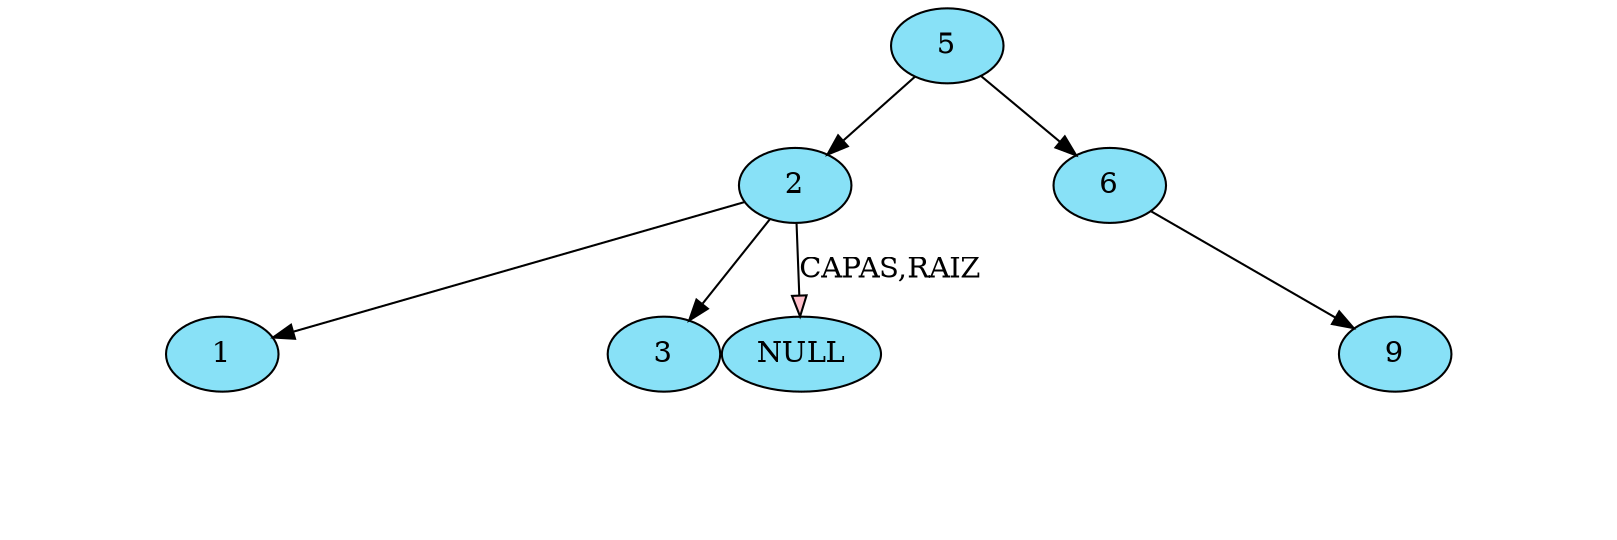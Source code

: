 digraph G {
nodesep=0; 
ranksep=0.4;
node[style = filled fillcolor="#88E1F7"];
	NodoAVL5[ label="5"  ];
	NodoAVL2[ label="2"];
NodoAVL5->NodoAVL2
	NodoAVL2[ label="2"  ];
	NodoAVL1[ label="1"];
NodoAVL2->NodoAVL1
	NodoAVL1[ label="1"  ];
Invisible305844976[style=invis];
NodoAVL1-> Invisible305844976[arrowsize=0 style= invisible] 
Invisible305844976[style=invis];
NodoAVL1-> Invisible305844976[arrowsize=0 style= invisible] 
	NodoAVL3[ label="3" ];
NodoAVL2->NodoAVL3
	NodoAVL3[ label="3"  ];
Invisible1836963488[style=invis];
NodoAVL3-> Invisible1836963488[arrowsize=0 style= invisible] 
Invisible1836963488[style=invis];
NodoAVL3-> Invisible1836963488[arrowsize=0 style= invisible] 
	NodoAVL6[ label="6" ];
NodoAVL5->NodoAVL6
	NodoAVL6[ label="6"  ];
Invisible2061789502[style=invis];
NodoAVL6-> Invisible2061789502[arrowsize=0 style= invisible] 
	NodoAVL9[ label="9" ];
NodoAVL6->NodoAVL9
	NodoAVL9[ label="9"  ];
Invisible695815193[style=invis];
NodoAVL9-> Invisible695815193[arrowsize=0 style= invisible] 
Invisible695815193[style=invis];
NodoAVL9-> Invisible695815193[arrowsize=0 style= invisible] 
NodoAVL2->NULL[label="CAPAS,RAIZ" fillcolor="pink"]
}